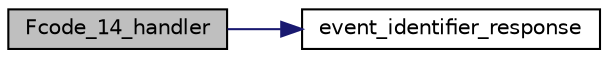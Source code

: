 digraph "Fcode_14_handler"
{
  edge [fontname="Helvetica",fontsize="10",labelfontname="Helvetica",labelfontsize="10"];
  node [fontname="Helvetica",fontsize="10",shape=record];
  rankdir="LR";
  Node1 [label="Fcode_14_handler",height=0.2,width=0.4,color="black", fillcolor="grey75", style="filled" fontcolor="black"];
  Node1 -> Node2 [color="midnightblue",fontsize="10",style="solid",fontname="Helvetica"];
  Node2 [label="event_identifier_response",height=0.2,width=0.4,color="black", fillcolor="white", style="filled",URL="$_message_data_8c.html#a2d7428c8ae63af4fcfe3455f9a49d35c"];
}
